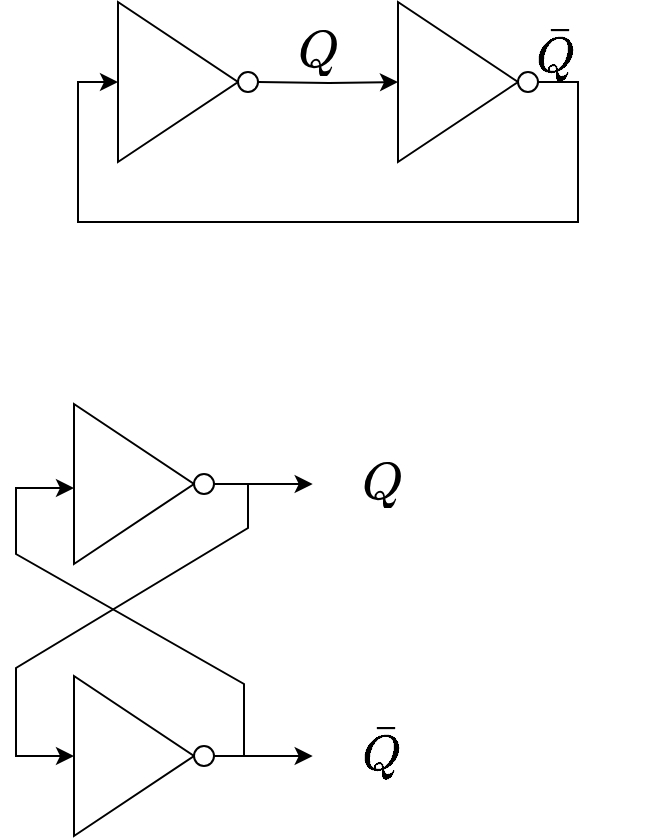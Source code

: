 <mxfile version="26.0.5">
  <diagram name="Page-1" id="cbcJ0zMDsIcDFBkq_0nb">
    <mxGraphModel dx="495" dy="315" grid="0" gridSize="10" guides="1" tooltips="1" connect="1" arrows="1" fold="1" page="1" pageScale="1" pageWidth="850" pageHeight="1100" math="1" shadow="0">
      <root>
        <mxCell id="0" />
        <mxCell id="1" parent="0" />
        <mxCell id="j6zDTzHuyQ6x4GbX-fn--3" value="" style="group" vertex="1" connectable="0" parent="1">
          <mxGeometry x="310" y="260" width="70" height="80" as="geometry" />
        </mxCell>
        <mxCell id="j6zDTzHuyQ6x4GbX-fn--1" value="" style="triangle;whiteSpace=wrap;html=1;" vertex="1" parent="j6zDTzHuyQ6x4GbX-fn--3">
          <mxGeometry width="60" height="80" as="geometry" />
        </mxCell>
        <mxCell id="j6zDTzHuyQ6x4GbX-fn--2" value="" style="ellipse;whiteSpace=wrap;html=1;aspect=fixed;" vertex="1" parent="j6zDTzHuyQ6x4GbX-fn--3">
          <mxGeometry x="60" y="35" width="10" height="10" as="geometry" />
        </mxCell>
        <mxCell id="j6zDTzHuyQ6x4GbX-fn--4" value="" style="group" vertex="1" connectable="0" parent="1">
          <mxGeometry x="450" y="260" width="120" height="80" as="geometry" />
        </mxCell>
        <mxCell id="j6zDTzHuyQ6x4GbX-fn--5" value="" style="triangle;whiteSpace=wrap;html=1;" vertex="1" parent="j6zDTzHuyQ6x4GbX-fn--4">
          <mxGeometry width="60" height="80" as="geometry" />
        </mxCell>
        <mxCell id="j6zDTzHuyQ6x4GbX-fn--6" value="" style="ellipse;whiteSpace=wrap;html=1;aspect=fixed;" vertex="1" parent="j6zDTzHuyQ6x4GbX-fn--4">
          <mxGeometry x="60" y="35" width="10" height="10" as="geometry" />
        </mxCell>
        <mxCell id="j6zDTzHuyQ6x4GbX-fn--7" style="edgeStyle=orthogonalEdgeStyle;rounded=0;orthogonalLoop=1;jettySize=auto;html=1;entryX=0;entryY=0.5;entryDx=0;entryDy=0;" edge="1" parent="1" target="j6zDTzHuyQ6x4GbX-fn--5">
          <mxGeometry relative="1" as="geometry">
            <mxPoint x="380" y="300" as="sourcePoint" />
          </mxGeometry>
        </mxCell>
        <mxCell id="j6zDTzHuyQ6x4GbX-fn--8" style="edgeStyle=orthogonalEdgeStyle;rounded=0;orthogonalLoop=1;jettySize=auto;html=1;entryX=0;entryY=0.5;entryDx=0;entryDy=0;" edge="1" parent="1" source="j6zDTzHuyQ6x4GbX-fn--6" target="j6zDTzHuyQ6x4GbX-fn--1">
          <mxGeometry relative="1" as="geometry">
            <Array as="points">
              <mxPoint x="540" y="300" />
              <mxPoint x="540" y="370" />
              <mxPoint x="290" y="370" />
              <mxPoint x="290" y="300" />
            </Array>
          </mxGeometry>
        </mxCell>
        <mxCell id="j6zDTzHuyQ6x4GbX-fn--9" value="&lt;svg style=&quot;vertical-align: -0.439ex;&quot; xmlns:xlink=&quot;http://www.w3.org/1999/xlink&quot; viewBox=&quot;0 -704 791 898&quot; role=&quot;img&quot; height=&quot;2.032ex&quot; width=&quot;1.79ex&quot; xmlns=&quot;http://www.w3.org/2000/svg&quot;&gt;&lt;defs&gt;&lt;path d=&quot;M399 -80Q399 -47 400 -30T402 -11V-7L387 -11Q341 -22 303 -22Q208 -22 138 35T51 201Q50 209 50 244Q50 346 98 438T227 601Q351 704 476 704Q514 704 524 703Q621 689 680 617T740 435Q740 255 592 107Q529 47 461 16L444 8V3Q444 2 449 -24T470 -66T516 -82Q551 -82 583 -60T625 -3Q631 11 638 11Q647 11 649 2Q649 -6 639 -34T611 -100T557 -165T481 -194Q399 -194 399 -87V-80ZM636 468Q636 523 621 564T580 625T530 655T477 665Q429 665 379 640Q277 591 215 464T153 216Q153 110 207 59Q231 38 236 38V46Q236 86 269 120T347 155Q372 155 390 144T417 114T429 82T435 55L448 64Q512 108 557 185T619 334T636 468ZM314 18Q362 18 404 39L403 49Q399 104 366 115Q354 117 347 117Q344 117 341 117T337 118Q317 118 296 98T274 52Q274 18 314 18Z&quot; id=&quot;MJX-1-TEX-I-1D444&quot;&gt;&lt;/path&gt;&lt;/defs&gt;&lt;g transform=&quot;scale(1,-1)&quot; stroke-width=&quot;0&quot; fill=&quot;currentColor&quot; stroke=&quot;currentColor&quot;&gt;&lt;g data-mml-node=&quot;math&quot;&gt;&lt;g data-mml-node=&quot;mi&quot;&gt;&lt;use xlink:href=&quot;#MJX-1-TEX-I-1D444&quot; data-c=&quot;1D444&quot;&gt;&lt;/use&gt;&lt;/g&gt;&lt;/g&gt;&lt;/g&gt;&lt;/svg&gt;" style="text;html=1;align=center;verticalAlign=middle;whiteSpace=wrap;rounded=0;fontSize=22;" vertex="1" parent="1">
          <mxGeometry x="380" y="270" width="60" height="30" as="geometry" />
        </mxCell>
        <mxCell id="j6zDTzHuyQ6x4GbX-fn--11" value="&lt;font style=&quot;font-size: 21px;&quot;&gt;$$\bar{Q}$$&lt;/font&gt;" style="text;html=1;align=center;verticalAlign=middle;whiteSpace=wrap;rounded=0;" vertex="1" parent="1">
          <mxGeometry x="499" y="270" width="60" height="30" as="geometry" />
        </mxCell>
        <mxCell id="j6zDTzHuyQ6x4GbX-fn--12" value="" style="group" vertex="1" connectable="0" parent="1">
          <mxGeometry x="288" y="461" width="70" height="80" as="geometry" />
        </mxCell>
        <mxCell id="j6zDTzHuyQ6x4GbX-fn--13" value="" style="triangle;whiteSpace=wrap;html=1;" vertex="1" parent="j6zDTzHuyQ6x4GbX-fn--12">
          <mxGeometry width="60" height="80" as="geometry" />
        </mxCell>
        <mxCell id="j6zDTzHuyQ6x4GbX-fn--21" style="edgeStyle=orthogonalEdgeStyle;rounded=0;orthogonalLoop=1;jettySize=auto;html=1;" edge="1" parent="j6zDTzHuyQ6x4GbX-fn--12" source="j6zDTzHuyQ6x4GbX-fn--14">
          <mxGeometry relative="1" as="geometry">
            <mxPoint x="119.348" y="40" as="targetPoint" />
          </mxGeometry>
        </mxCell>
        <mxCell id="j6zDTzHuyQ6x4GbX-fn--14" value="" style="ellipse;whiteSpace=wrap;html=1;aspect=fixed;" vertex="1" parent="j6zDTzHuyQ6x4GbX-fn--12">
          <mxGeometry x="60" y="35" width="10" height="10" as="geometry" />
        </mxCell>
        <mxCell id="j6zDTzHuyQ6x4GbX-fn--15" value="" style="group" vertex="1" connectable="0" parent="1">
          <mxGeometry x="288" y="597" width="70" height="80" as="geometry" />
        </mxCell>
        <mxCell id="j6zDTzHuyQ6x4GbX-fn--16" value="" style="triangle;whiteSpace=wrap;html=1;" vertex="1" parent="j6zDTzHuyQ6x4GbX-fn--15">
          <mxGeometry width="60" height="80" as="geometry" />
        </mxCell>
        <mxCell id="j6zDTzHuyQ6x4GbX-fn--20" style="edgeStyle=orthogonalEdgeStyle;rounded=0;orthogonalLoop=1;jettySize=auto;html=1;" edge="1" parent="j6zDTzHuyQ6x4GbX-fn--15" source="j6zDTzHuyQ6x4GbX-fn--17">
          <mxGeometry relative="1" as="geometry">
            <mxPoint x="119.348" y="40" as="targetPoint" />
          </mxGeometry>
        </mxCell>
        <mxCell id="j6zDTzHuyQ6x4GbX-fn--17" value="" style="ellipse;whiteSpace=wrap;html=1;aspect=fixed;" vertex="1" parent="j6zDTzHuyQ6x4GbX-fn--15">
          <mxGeometry x="60" y="35" width="10" height="10" as="geometry" />
        </mxCell>
        <mxCell id="j6zDTzHuyQ6x4GbX-fn--25" value="" style="endArrow=classic;html=1;rounded=0;entryX=0;entryY=0.5;entryDx=0;entryDy=0;" edge="1" parent="1" target="j6zDTzHuyQ6x4GbX-fn--16">
          <mxGeometry width="50" height="50" relative="1" as="geometry">
            <mxPoint x="375" y="501" as="sourcePoint" />
            <mxPoint x="260" y="644" as="targetPoint" />
            <Array as="points">
              <mxPoint x="375" y="523" />
              <mxPoint x="259" y="593" />
              <mxPoint x="259" y="637" />
            </Array>
          </mxGeometry>
        </mxCell>
        <mxCell id="j6zDTzHuyQ6x4GbX-fn--26" value="" style="endArrow=classic;html=1;rounded=0;entryX=0;entryY=0.5;entryDx=0;entryDy=0;" edge="1" parent="1">
          <mxGeometry width="50" height="50" relative="1" as="geometry">
            <mxPoint x="373" y="637" as="sourcePoint" />
            <mxPoint x="288" y="503" as="targetPoint" />
            <Array as="points">
              <mxPoint x="373" y="601" />
              <mxPoint x="259" y="536" />
              <mxPoint x="259" y="503" />
            </Array>
          </mxGeometry>
        </mxCell>
        <mxCell id="j6zDTzHuyQ6x4GbX-fn--27" value="&lt;svg style=&quot;vertical-align: -0.439ex;&quot; xmlns:xlink=&quot;http://www.w3.org/1999/xlink&quot; viewBox=&quot;0 -704 791 898&quot; role=&quot;img&quot; height=&quot;2.032ex&quot; width=&quot;1.79ex&quot; xmlns=&quot;http://www.w3.org/2000/svg&quot;&gt;&lt;defs&gt;&lt;path d=&quot;M399 -80Q399 -47 400 -30T402 -11V-7L387 -11Q341 -22 303 -22Q208 -22 138 35T51 201Q50 209 50 244Q50 346 98 438T227 601Q351 704 476 704Q514 704 524 703Q621 689 680 617T740 435Q740 255 592 107Q529 47 461 16L444 8V3Q444 2 449 -24T470 -66T516 -82Q551 -82 583 -60T625 -3Q631 11 638 11Q647 11 649 2Q649 -6 639 -34T611 -100T557 -165T481 -194Q399 -194 399 -87V-80ZM636 468Q636 523 621 564T580 625T530 655T477 665Q429 665 379 640Q277 591 215 464T153 216Q153 110 207 59Q231 38 236 38V46Q236 86 269 120T347 155Q372 155 390 144T417 114T429 82T435 55L448 64Q512 108 557 185T619 334T636 468ZM314 18Q362 18 404 39L403 49Q399 104 366 115Q354 117 347 117Q344 117 341 117T337 118Q317 118 296 98T274 52Q274 18 314 18Z&quot; id=&quot;MJX-1-TEX-I-1D444&quot;&gt;&lt;/path&gt;&lt;/defs&gt;&lt;g transform=&quot;scale(1,-1)&quot; stroke-width=&quot;0&quot; fill=&quot;currentColor&quot; stroke=&quot;currentColor&quot;&gt;&lt;g data-mml-node=&quot;math&quot;&gt;&lt;g data-mml-node=&quot;mi&quot;&gt;&lt;use xlink:href=&quot;#MJX-1-TEX-I-1D444&quot; data-c=&quot;1D444&quot;&gt;&lt;/use&gt;&lt;/g&gt;&lt;/g&gt;&lt;/g&gt;&lt;/svg&gt;" style="text;html=1;align=center;verticalAlign=middle;whiteSpace=wrap;rounded=0;fontSize=22;" vertex="1" parent="1">
          <mxGeometry x="412" y="486" width="60" height="30" as="geometry" />
        </mxCell>
        <mxCell id="j6zDTzHuyQ6x4GbX-fn--28" value="&lt;font style=&quot;font-size: 21px;&quot;&gt;$$\bar{Q}$$&lt;/font&gt;" style="text;html=1;align=center;verticalAlign=middle;whiteSpace=wrap;rounded=0;" vertex="1" parent="1">
          <mxGeometry x="412" y="619" width="60" height="30" as="geometry" />
        </mxCell>
      </root>
    </mxGraphModel>
  </diagram>
</mxfile>
